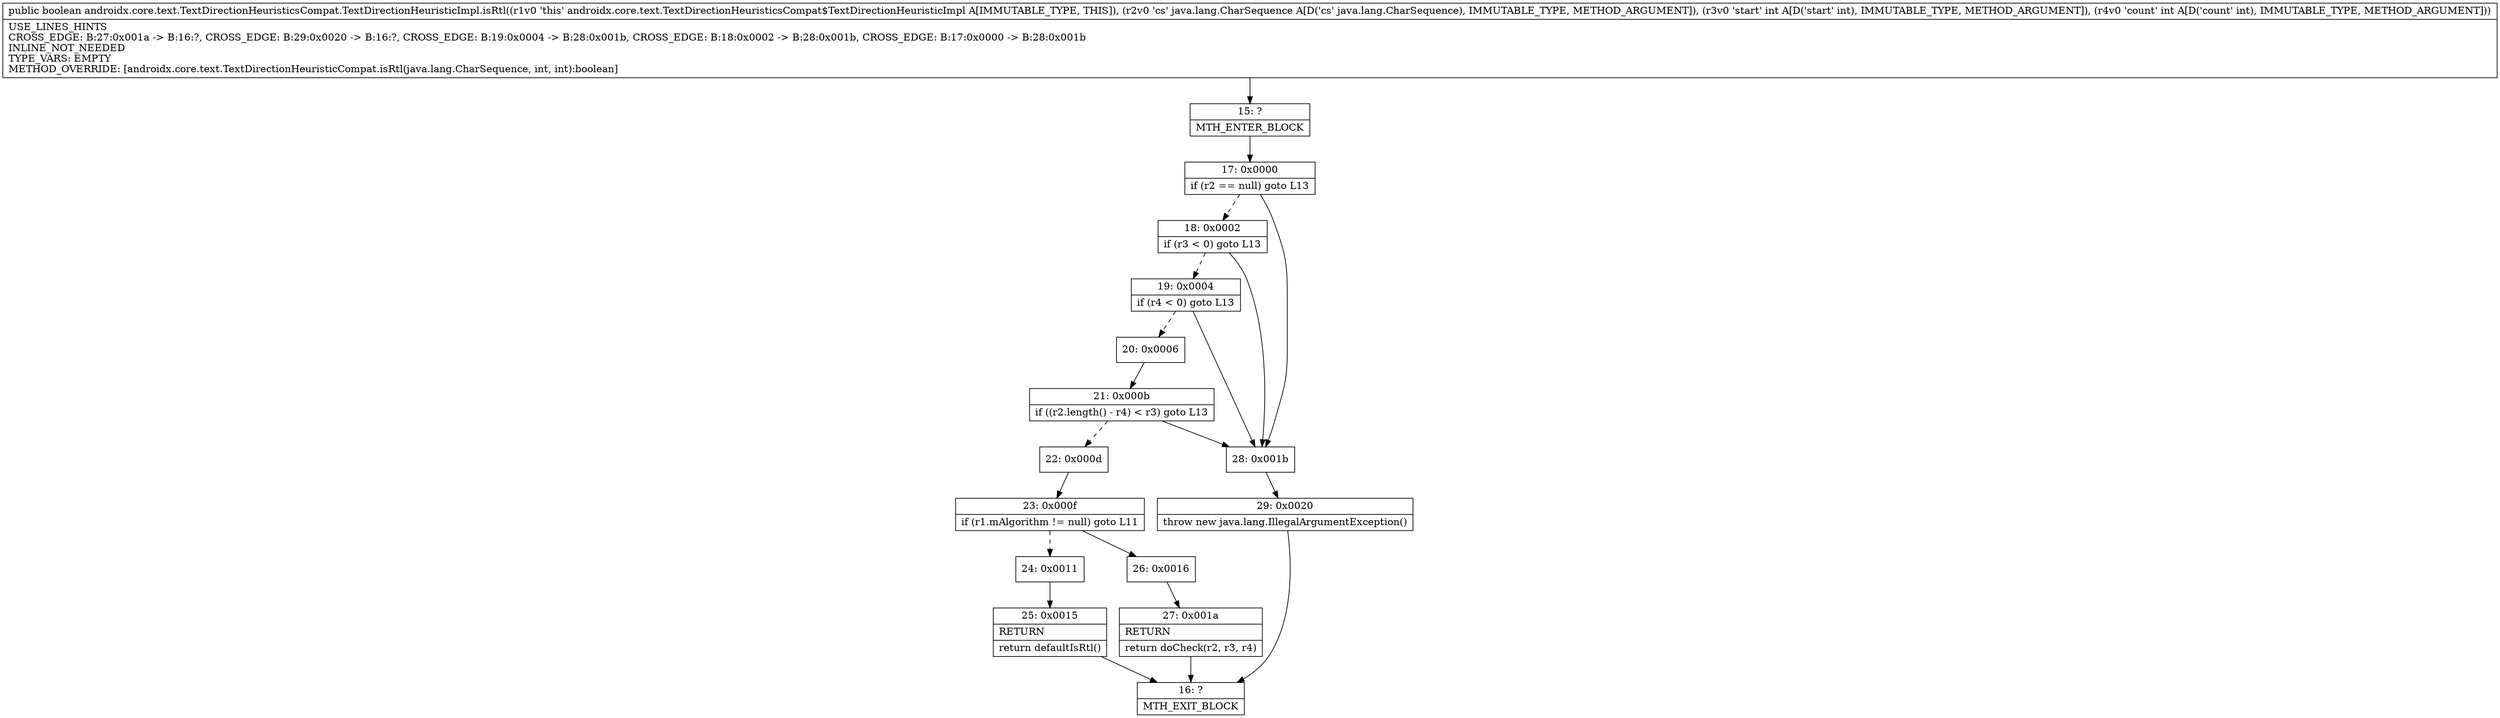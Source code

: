 digraph "CFG forandroidx.core.text.TextDirectionHeuristicsCompat.TextDirectionHeuristicImpl.isRtl(Ljava\/lang\/CharSequence;II)Z" {
Node_15 [shape=record,label="{15\:\ ?|MTH_ENTER_BLOCK\l}"];
Node_17 [shape=record,label="{17\:\ 0x0000|if (r2 == null) goto L13\l}"];
Node_18 [shape=record,label="{18\:\ 0x0002|if (r3 \< 0) goto L13\l}"];
Node_19 [shape=record,label="{19\:\ 0x0004|if (r4 \< 0) goto L13\l}"];
Node_20 [shape=record,label="{20\:\ 0x0006}"];
Node_21 [shape=record,label="{21\:\ 0x000b|if ((r2.length() \- r4) \< r3) goto L13\l}"];
Node_22 [shape=record,label="{22\:\ 0x000d}"];
Node_23 [shape=record,label="{23\:\ 0x000f|if (r1.mAlgorithm != null) goto L11\l}"];
Node_24 [shape=record,label="{24\:\ 0x0011}"];
Node_25 [shape=record,label="{25\:\ 0x0015|RETURN\l|return defaultIsRtl()\l}"];
Node_16 [shape=record,label="{16\:\ ?|MTH_EXIT_BLOCK\l}"];
Node_26 [shape=record,label="{26\:\ 0x0016}"];
Node_27 [shape=record,label="{27\:\ 0x001a|RETURN\l|return doCheck(r2, r3, r4)\l}"];
Node_28 [shape=record,label="{28\:\ 0x001b}"];
Node_29 [shape=record,label="{29\:\ 0x0020|throw new java.lang.IllegalArgumentException()\l}"];
MethodNode[shape=record,label="{public boolean androidx.core.text.TextDirectionHeuristicsCompat.TextDirectionHeuristicImpl.isRtl((r1v0 'this' androidx.core.text.TextDirectionHeuristicsCompat$TextDirectionHeuristicImpl A[IMMUTABLE_TYPE, THIS]), (r2v0 'cs' java.lang.CharSequence A[D('cs' java.lang.CharSequence), IMMUTABLE_TYPE, METHOD_ARGUMENT]), (r3v0 'start' int A[D('start' int), IMMUTABLE_TYPE, METHOD_ARGUMENT]), (r4v0 'count' int A[D('count' int), IMMUTABLE_TYPE, METHOD_ARGUMENT]))  | USE_LINES_HINTS\lCROSS_EDGE: B:27:0x001a \-\> B:16:?, CROSS_EDGE: B:29:0x0020 \-\> B:16:?, CROSS_EDGE: B:19:0x0004 \-\> B:28:0x001b, CROSS_EDGE: B:18:0x0002 \-\> B:28:0x001b, CROSS_EDGE: B:17:0x0000 \-\> B:28:0x001b\lINLINE_NOT_NEEDED\lTYPE_VARS: EMPTY\lMETHOD_OVERRIDE: [androidx.core.text.TextDirectionHeuristicCompat.isRtl(java.lang.CharSequence, int, int):boolean]\l}"];
MethodNode -> Node_15;Node_15 -> Node_17;
Node_17 -> Node_18[style=dashed];
Node_17 -> Node_28;
Node_18 -> Node_19[style=dashed];
Node_18 -> Node_28;
Node_19 -> Node_20[style=dashed];
Node_19 -> Node_28;
Node_20 -> Node_21;
Node_21 -> Node_22[style=dashed];
Node_21 -> Node_28;
Node_22 -> Node_23;
Node_23 -> Node_24[style=dashed];
Node_23 -> Node_26;
Node_24 -> Node_25;
Node_25 -> Node_16;
Node_26 -> Node_27;
Node_27 -> Node_16;
Node_28 -> Node_29;
Node_29 -> Node_16;
}

